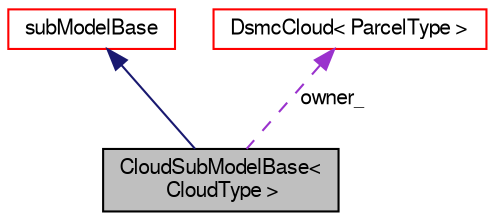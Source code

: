 digraph "CloudSubModelBase&lt; CloudType &gt;"
{
  bgcolor="transparent";
  edge [fontname="FreeSans",fontsize="10",labelfontname="FreeSans",labelfontsize="10"];
  node [fontname="FreeSans",fontsize="10",shape=record];
  Node136 [label="CloudSubModelBase\<\l CloudType \>",height=0.2,width=0.4,color="black", fillcolor="grey75", style="filled", fontcolor="black"];
  Node137 -> Node136 [dir="back",color="midnightblue",fontsize="10",style="solid",fontname="FreeSans"];
  Node137 [label="subModelBase",height=0.2,width=0.4,color="red",URL="$a28266.html",tooltip="Base class for generic sub-models requiring to be read from dictionary. Provides a mechanism to read ..."];
  Node154 -> Node136 [dir="back",color="darkorchid3",fontsize="10",style="dashed",label=" owner_" ,fontname="FreeSans"];
  Node154 [label="DsmcCloud\< ParcelType \>",height=0.2,width=0.4,color="red",URL="$a23686.html",tooltip="Templated base class for dsmc cloud. "];
}
